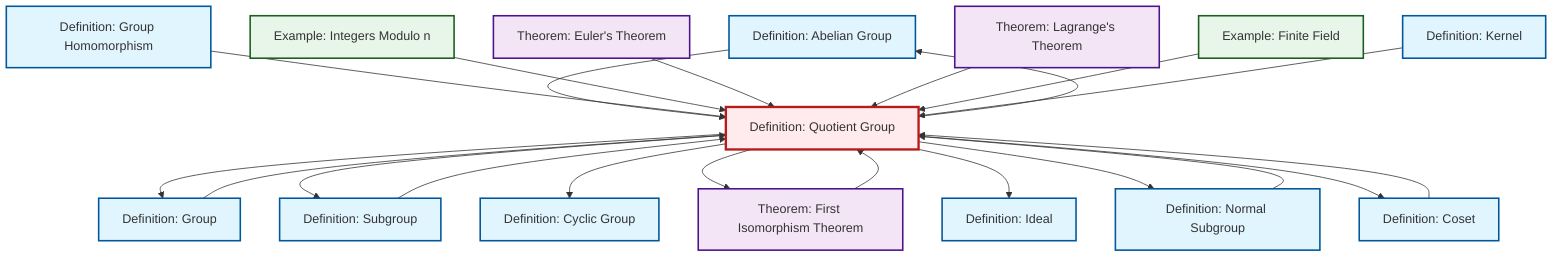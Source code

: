 graph TD
    classDef definition fill:#e1f5fe,stroke:#01579b,stroke-width:2px
    classDef theorem fill:#f3e5f5,stroke:#4a148c,stroke-width:2px
    classDef axiom fill:#fff3e0,stroke:#e65100,stroke-width:2px
    classDef example fill:#e8f5e9,stroke:#1b5e20,stroke-width:2px
    classDef current fill:#ffebee,stroke:#b71c1c,stroke-width:3px
    def-ideal["Definition: Ideal"]:::definition
    def-abelian-group["Definition: Abelian Group"]:::definition
    def-cyclic-group["Definition: Cyclic Group"]:::definition
    ex-finite-field["Example: Finite Field"]:::example
    def-quotient-group["Definition: Quotient Group"]:::definition
    def-homomorphism["Definition: Group Homomorphism"]:::definition
    thm-euler["Theorem: Euler's Theorem"]:::theorem
    thm-first-isomorphism["Theorem: First Isomorphism Theorem"]:::theorem
    def-group["Definition: Group"]:::definition
    def-normal-subgroup["Definition: Normal Subgroup"]:::definition
    def-subgroup["Definition: Subgroup"]:::definition
    ex-quotient-integers-mod-n["Example: Integers Modulo n"]:::example
    thm-lagrange["Theorem: Lagrange's Theorem"]:::theorem
    def-coset["Definition: Coset"]:::definition
    def-kernel["Definition: Kernel"]:::definition
    def-group --> def-quotient-group
    def-abelian-group --> def-quotient-group
    def-coset --> def-quotient-group
    thm-first-isomorphism --> def-quotient-group
    def-quotient-group --> def-group
    def-subgroup --> def-quotient-group
    def-quotient-group --> def-subgroup
    def-homomorphism --> def-quotient-group
    ex-quotient-integers-mod-n --> def-quotient-group
    thm-euler --> def-quotient-group
    def-quotient-group --> def-cyclic-group
    thm-lagrange --> def-quotient-group
    ex-finite-field --> def-quotient-group
    def-kernel --> def-quotient-group
    def-quotient-group --> def-abelian-group
    def-quotient-group --> thm-first-isomorphism
    def-quotient-group --> def-ideal
    def-quotient-group --> def-normal-subgroup
    def-quotient-group --> def-coset
    def-normal-subgroup --> def-quotient-group
    class def-quotient-group current